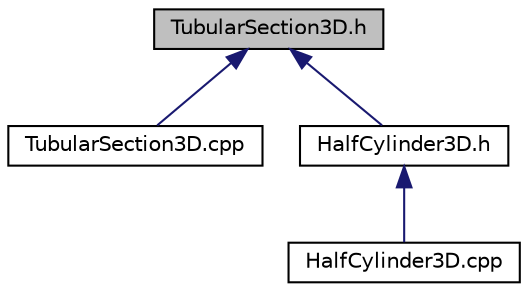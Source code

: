 digraph "TubularSection3D.h"
{
  edge [fontname="Helvetica",fontsize="10",labelfontname="Helvetica",labelfontsize="10"];
  node [fontname="Helvetica",fontsize="10",shape=record];
  Node1 [label="TubularSection3D.h",height=0.2,width=0.4,color="black", fillcolor="grey75", style="filled", fontcolor="black"];
  Node1 -> Node2 [dir="back",color="midnightblue",fontsize="10",style="solid",fontname="Helvetica"];
  Node2 [label="TubularSection3D.cpp",height=0.2,width=0.4,color="black", fillcolor="white", style="filled",URL="$TubularSection3D_8cpp.html"];
  Node1 -> Node3 [dir="back",color="midnightblue",fontsize="10",style="solid",fontname="Helvetica"];
  Node3 [label="HalfCylinder3D.h",height=0.2,width=0.4,color="black", fillcolor="white", style="filled",URL="$HalfCylinder3D_8h.html"];
  Node3 -> Node4 [dir="back",color="midnightblue",fontsize="10",style="solid",fontname="Helvetica"];
  Node4 [label="HalfCylinder3D.cpp",height=0.2,width=0.4,color="black", fillcolor="white", style="filled",URL="$HalfCylinder3D_8cpp.html"];
}
